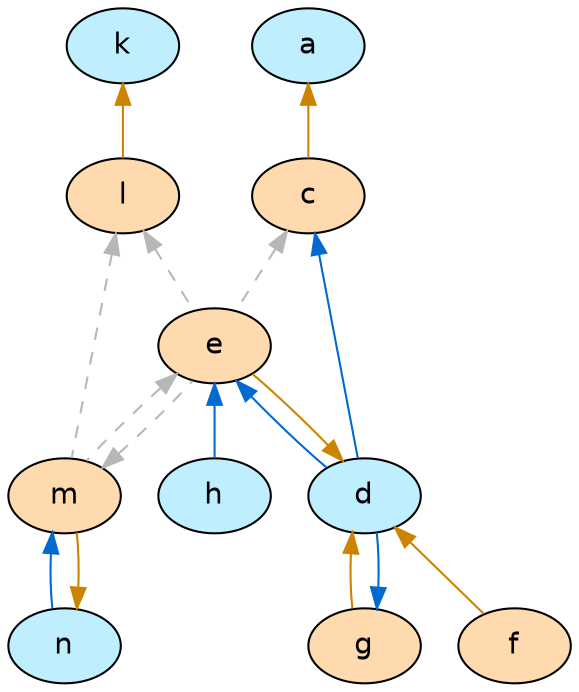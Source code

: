 digraph G {
  node [shape=oval style=filled fontname=Helvetica fontsize=14]
  node [fillcolor="#ffdaaf" fontcolor="#000000"] c l e m f g;
  node [fillcolor="#bfefff" fontcolor="#000000"] a k d h n;
  node [fillcolor="white" fontcolor="black"];
  edge [dir=back, color="#cc8400", style="solid"]
        "a" -> "c"
        "k" -> "l"
        "d" -> "e"
        "d" -> "f"
        "d" -> "g"
        "n" -> "m"
  edge [dir=back, color="#006ad1", style="solid"]
        "c" -> "d"
        "e" -> "d"
        "g" -> "d"
        "e" -> "h"
        "m" -> "n"
  edge [dir=back, color="#b7b7b7", style="dashed"]
        "c" -> "e"
        "l" -> "e"
        "l" -> "m"
        "e" -> "m"
        "m" -> "e"
}
